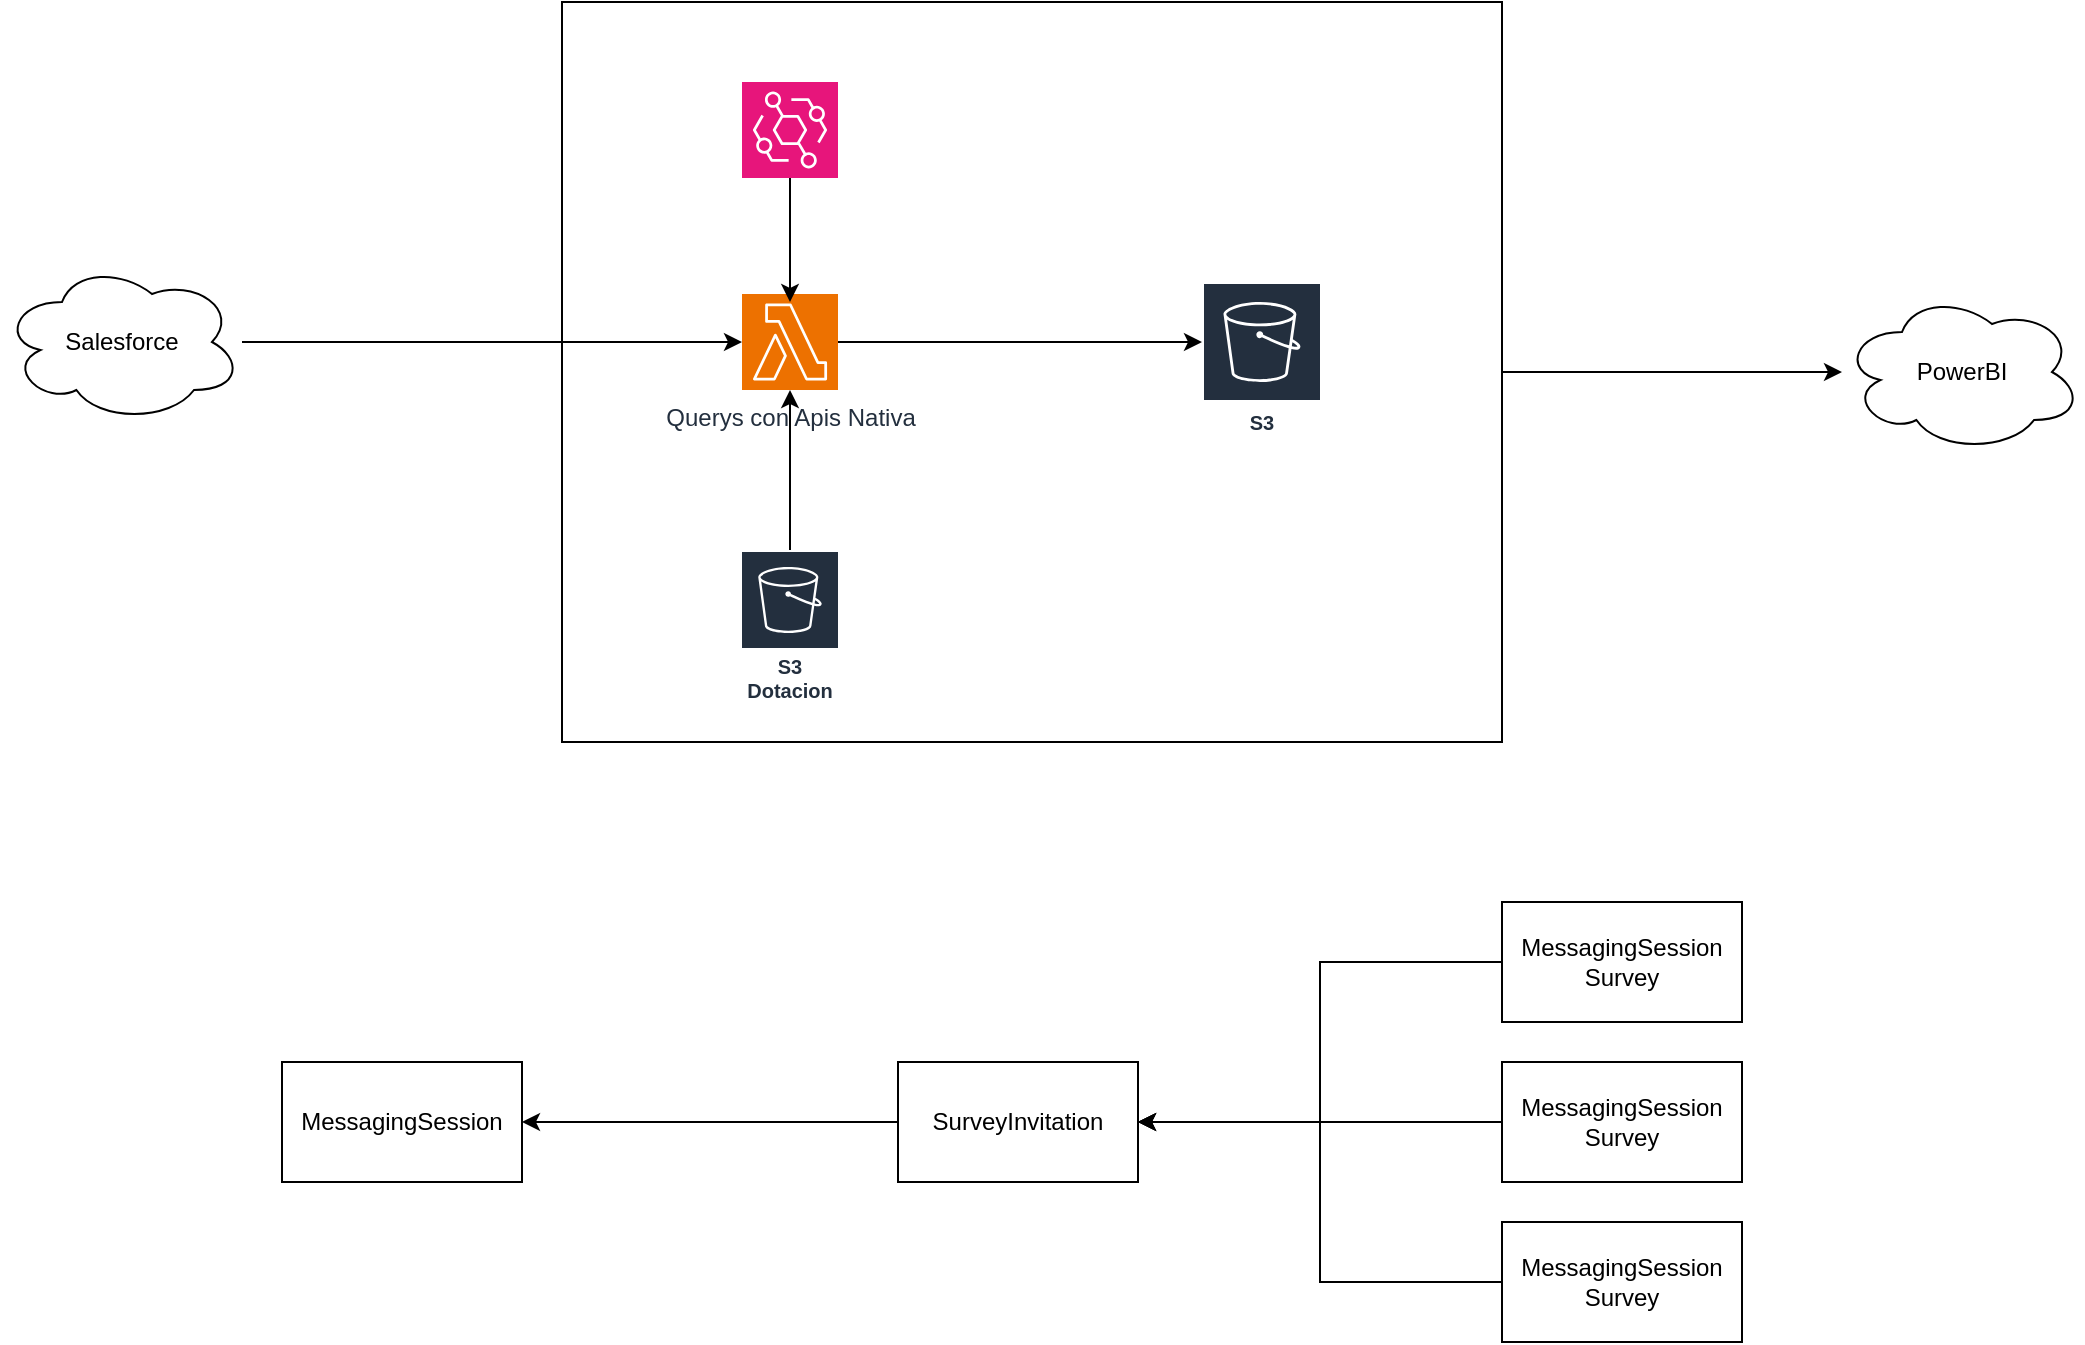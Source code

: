<mxfile version="22.0.4" type="github">
  <diagram name="Página-1" id="Q3G7dm3WNLWxCCLV8ihp">
    <mxGraphModel dx="1473" dy="1108" grid="1" gridSize="10" guides="1" tooltips="1" connect="1" arrows="1" fold="1" page="1" pageScale="1" pageWidth="1169" pageHeight="827" math="0" shadow="0">
      <root>
        <mxCell id="0" />
        <mxCell id="1" parent="0" />
        <mxCell id="uxGj2zTaMkeRdqneWBlQ-23" style="edgeStyle=orthogonalEdgeStyle;rounded=0;orthogonalLoop=1;jettySize=auto;html=1;" edge="1" parent="1" source="uxGj2zTaMkeRdqneWBlQ-18" target="uxGj2zTaMkeRdqneWBlQ-22">
          <mxGeometry relative="1" as="geometry" />
        </mxCell>
        <mxCell id="uxGj2zTaMkeRdqneWBlQ-18" value="" style="rounded=0;whiteSpace=wrap;html=1;" vertex="1" parent="1">
          <mxGeometry x="350" y="100" width="470" height="370" as="geometry" />
        </mxCell>
        <mxCell id="uxGj2zTaMkeRdqneWBlQ-1" value="Salesforce" style="ellipse;shape=cloud;whiteSpace=wrap;html=1;" vertex="1" parent="1">
          <mxGeometry x="70" y="230" width="120" height="80" as="geometry" />
        </mxCell>
        <mxCell id="uxGj2zTaMkeRdqneWBlQ-21" style="edgeStyle=orthogonalEdgeStyle;rounded=0;orthogonalLoop=1;jettySize=auto;html=1;" edge="1" parent="1" source="uxGj2zTaMkeRdqneWBlQ-3">
          <mxGeometry relative="1" as="geometry">
            <mxPoint x="670" y="270" as="targetPoint" />
          </mxGeometry>
        </mxCell>
        <mxCell id="uxGj2zTaMkeRdqneWBlQ-3" value="Querys con Apis Nativa" style="sketch=0;points=[[0,0,0],[0.25,0,0],[0.5,0,0],[0.75,0,0],[1,0,0],[0,1,0],[0.25,1,0],[0.5,1,0],[0.75,1,0],[1,1,0],[0,0.25,0],[0,0.5,0],[0,0.75,0],[1,0.25,0],[1,0.5,0],[1,0.75,0]];outlineConnect=0;fontColor=#232F3E;fillColor=#ED7100;strokeColor=#ffffff;dashed=0;verticalLabelPosition=bottom;verticalAlign=top;align=center;html=1;fontSize=12;fontStyle=0;aspect=fixed;shape=mxgraph.aws4.resourceIcon;resIcon=mxgraph.aws4.lambda;" vertex="1" parent="1">
          <mxGeometry x="440" y="246" width="48" height="48" as="geometry" />
        </mxCell>
        <mxCell id="uxGj2zTaMkeRdqneWBlQ-4" style="edgeStyle=orthogonalEdgeStyle;rounded=0;orthogonalLoop=1;jettySize=auto;html=1;entryX=0;entryY=0.5;entryDx=0;entryDy=0;entryPerimeter=0;" edge="1" parent="1" source="uxGj2zTaMkeRdqneWBlQ-1" target="uxGj2zTaMkeRdqneWBlQ-3">
          <mxGeometry relative="1" as="geometry" />
        </mxCell>
        <mxCell id="uxGj2zTaMkeRdqneWBlQ-6" style="edgeStyle=orthogonalEdgeStyle;rounded=0;orthogonalLoop=1;jettySize=auto;html=1;entryX=0.5;entryY=0.083;entryDx=0;entryDy=0;entryPerimeter=0;" edge="1" parent="1" source="uxGj2zTaMkeRdqneWBlQ-5" target="uxGj2zTaMkeRdqneWBlQ-3">
          <mxGeometry relative="1" as="geometry">
            <mxPoint x="464" y="240" as="targetPoint" />
          </mxGeometry>
        </mxCell>
        <mxCell id="uxGj2zTaMkeRdqneWBlQ-5" value="" style="sketch=0;points=[[0,0,0],[0.25,0,0],[0.5,0,0],[0.75,0,0],[1,0,0],[0,1,0],[0.25,1,0],[0.5,1,0],[0.75,1,0],[1,1,0],[0,0.25,0],[0,0.5,0],[0,0.75,0],[1,0.25,0],[1,0.5,0],[1,0.75,0]];outlineConnect=0;fontColor=#232F3E;fillColor=#E7157B;strokeColor=#ffffff;dashed=0;verticalLabelPosition=bottom;verticalAlign=top;align=center;html=1;fontSize=12;fontStyle=0;aspect=fixed;shape=mxgraph.aws4.resourceIcon;resIcon=mxgraph.aws4.eventbridge;" vertex="1" parent="1">
          <mxGeometry x="440" y="140" width="48" height="48" as="geometry" />
        </mxCell>
        <mxCell id="uxGj2zTaMkeRdqneWBlQ-17" style="edgeStyle=orthogonalEdgeStyle;rounded=0;orthogonalLoop=1;jettySize=auto;html=1;" edge="1" parent="1" source="uxGj2zTaMkeRdqneWBlQ-9" target="uxGj2zTaMkeRdqneWBlQ-10">
          <mxGeometry relative="1" as="geometry" />
        </mxCell>
        <mxCell id="uxGj2zTaMkeRdqneWBlQ-9" value="SurveyInvitation" style="rounded=0;whiteSpace=wrap;html=1;" vertex="1" parent="1">
          <mxGeometry x="518" y="630" width="120" height="60" as="geometry" />
        </mxCell>
        <mxCell id="uxGj2zTaMkeRdqneWBlQ-10" value="MessagingSession" style="rounded=0;whiteSpace=wrap;html=1;" vertex="1" parent="1">
          <mxGeometry x="210" y="630" width="120" height="60" as="geometry" />
        </mxCell>
        <mxCell id="uxGj2zTaMkeRdqneWBlQ-16" style="edgeStyle=orthogonalEdgeStyle;rounded=0;orthogonalLoop=1;jettySize=auto;html=1;entryX=1;entryY=0.5;entryDx=0;entryDy=0;" edge="1" parent="1" source="uxGj2zTaMkeRdqneWBlQ-11" target="uxGj2zTaMkeRdqneWBlQ-9">
          <mxGeometry relative="1" as="geometry" />
        </mxCell>
        <mxCell id="uxGj2zTaMkeRdqneWBlQ-11" value="MessagingSession Survey" style="rounded=0;whiteSpace=wrap;html=1;" vertex="1" parent="1">
          <mxGeometry x="820" y="550" width="120" height="60" as="geometry" />
        </mxCell>
        <mxCell id="uxGj2zTaMkeRdqneWBlQ-15" style="edgeStyle=orthogonalEdgeStyle;rounded=0;orthogonalLoop=1;jettySize=auto;html=1;entryX=1;entryY=0.5;entryDx=0;entryDy=0;" edge="1" parent="1" source="uxGj2zTaMkeRdqneWBlQ-12" target="uxGj2zTaMkeRdqneWBlQ-9">
          <mxGeometry relative="1" as="geometry" />
        </mxCell>
        <mxCell id="uxGj2zTaMkeRdqneWBlQ-12" value="MessagingSession Survey" style="rounded=0;whiteSpace=wrap;html=1;" vertex="1" parent="1">
          <mxGeometry x="820" y="630" width="120" height="60" as="geometry" />
        </mxCell>
        <mxCell id="uxGj2zTaMkeRdqneWBlQ-14" style="edgeStyle=orthogonalEdgeStyle;rounded=0;orthogonalLoop=1;jettySize=auto;html=1;entryX=1;entryY=0.5;entryDx=0;entryDy=0;" edge="1" parent="1" source="uxGj2zTaMkeRdqneWBlQ-13" target="uxGj2zTaMkeRdqneWBlQ-9">
          <mxGeometry relative="1" as="geometry" />
        </mxCell>
        <mxCell id="uxGj2zTaMkeRdqneWBlQ-13" value="MessagingSession Survey" style="rounded=0;whiteSpace=wrap;html=1;" vertex="1" parent="1">
          <mxGeometry x="820" y="710" width="120" height="60" as="geometry" />
        </mxCell>
        <mxCell id="uxGj2zTaMkeRdqneWBlQ-19" value="S3" style="sketch=0;outlineConnect=0;fontColor=#232F3E;gradientColor=none;strokeColor=#ffffff;fillColor=#232F3E;dashed=0;verticalLabelPosition=middle;verticalAlign=bottom;align=center;html=1;whiteSpace=wrap;fontSize=10;fontStyle=1;spacing=3;shape=mxgraph.aws4.productIcon;prIcon=mxgraph.aws4.s3;" vertex="1" parent="1">
          <mxGeometry x="670" y="240" width="60" height="80" as="geometry" />
        </mxCell>
        <mxCell id="uxGj2zTaMkeRdqneWBlQ-22" value="PowerBI" style="ellipse;shape=cloud;whiteSpace=wrap;html=1;" vertex="1" parent="1">
          <mxGeometry x="990" y="245" width="120" height="80" as="geometry" />
        </mxCell>
        <mxCell id="uxGj2zTaMkeRdqneWBlQ-25" style="edgeStyle=orthogonalEdgeStyle;rounded=0;orthogonalLoop=1;jettySize=auto;html=1;" edge="1" parent="1" source="uxGj2zTaMkeRdqneWBlQ-24" target="uxGj2zTaMkeRdqneWBlQ-3">
          <mxGeometry relative="1" as="geometry" />
        </mxCell>
        <mxCell id="uxGj2zTaMkeRdqneWBlQ-24" value="S3 Dotacion" style="sketch=0;outlineConnect=0;fontColor=#232F3E;gradientColor=none;strokeColor=#ffffff;fillColor=#232F3E;dashed=0;verticalLabelPosition=middle;verticalAlign=bottom;align=center;html=1;whiteSpace=wrap;fontSize=10;fontStyle=1;spacing=3;shape=mxgraph.aws4.productIcon;prIcon=mxgraph.aws4.s3;" vertex="1" parent="1">
          <mxGeometry x="439" y="374" width="50" height="80" as="geometry" />
        </mxCell>
      </root>
    </mxGraphModel>
  </diagram>
</mxfile>
